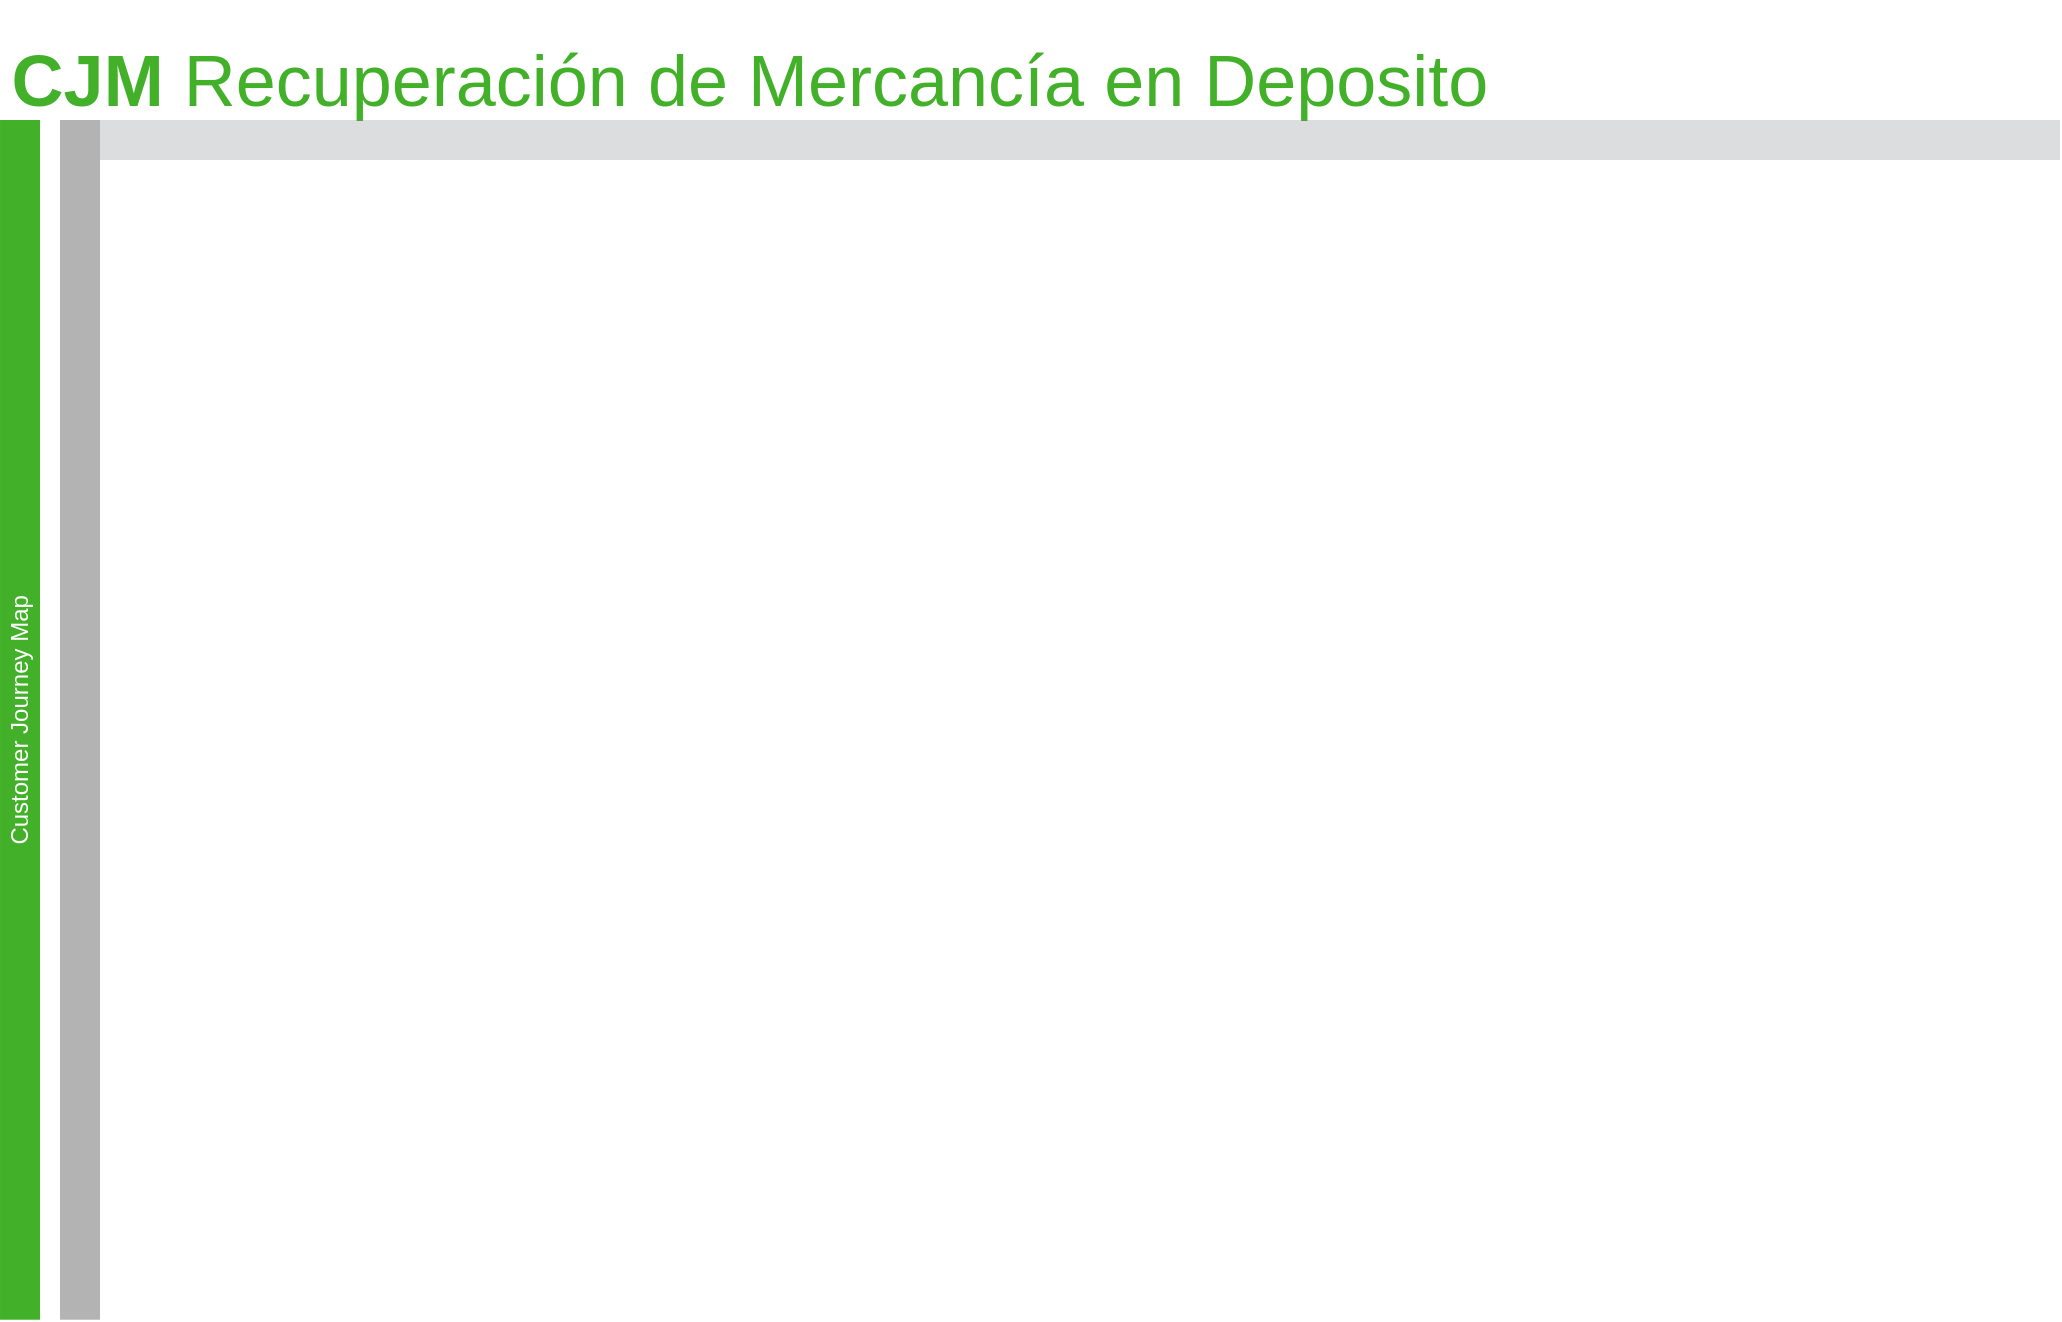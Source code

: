 <mxfile version="13.7.6" type="github">
  <diagram id="gcEh9_CyaGoKQu0xr7bp" name="Page-1">
    <mxGraphModel dx="1377" dy="807" grid="1" gridSize="10" guides="1" tooltips="1" connect="1" arrows="1" fold="1" page="1" pageScale="1" pageWidth="850" pageHeight="1100" math="0" shadow="0">
      <root>
        <mxCell id="0" />
        <mxCell id="1" parent="0" />
        <mxCell id="dCMF38waMmdHfkV4d47o-1" value="&lt;font style=&quot;font-size: 36px&quot; color=&quot;#43B02A&quot;&gt;&lt;b&gt;CJM&lt;/b&gt; Recuperación de Mercancía en Deposito&lt;/font&gt;" style="text;html=1;strokeColor=none;fillColor=none;align=center;verticalAlign=middle;whiteSpace=wrap;rounded=0;" vertex="1" parent="1">
          <mxGeometry x="120" y="340" width="750" height="80" as="geometry" />
        </mxCell>
        <mxCell id="dCMF38waMmdHfkV4d47o-2" value="&lt;font color=&quot;#FFFFFF&quot;&gt;Customer Journey Map&lt;/font&gt;" style="rounded=0;whiteSpace=wrap;html=1;fillColor=#43B02A;strokeColor=none;rotation=-90;" vertex="1" parent="1">
          <mxGeometry x="-169.92" y="689.93" width="599.86" height="20" as="geometry" />
        </mxCell>
        <mxCell id="dCMF38waMmdHfkV4d47o-3" value="" style="rounded=0;whiteSpace=wrap;html=1;strokeColor=none;fillColor=#75787b;opacity=25;" vertex="1" parent="1">
          <mxGeometry x="150" y="400" width="1000" height="20" as="geometry" />
        </mxCell>
        <mxCell id="dCMF38waMmdHfkV4d47o-4" value="" style="rounded=0;whiteSpace=wrap;html=1;strokeColor=none;rotation=-90;fillColor=#B3B3B3;" vertex="1" parent="1">
          <mxGeometry x="-139.92" y="689.93" width="599.86" height="20" as="geometry" />
        </mxCell>
      </root>
    </mxGraphModel>
  </diagram>
</mxfile>

